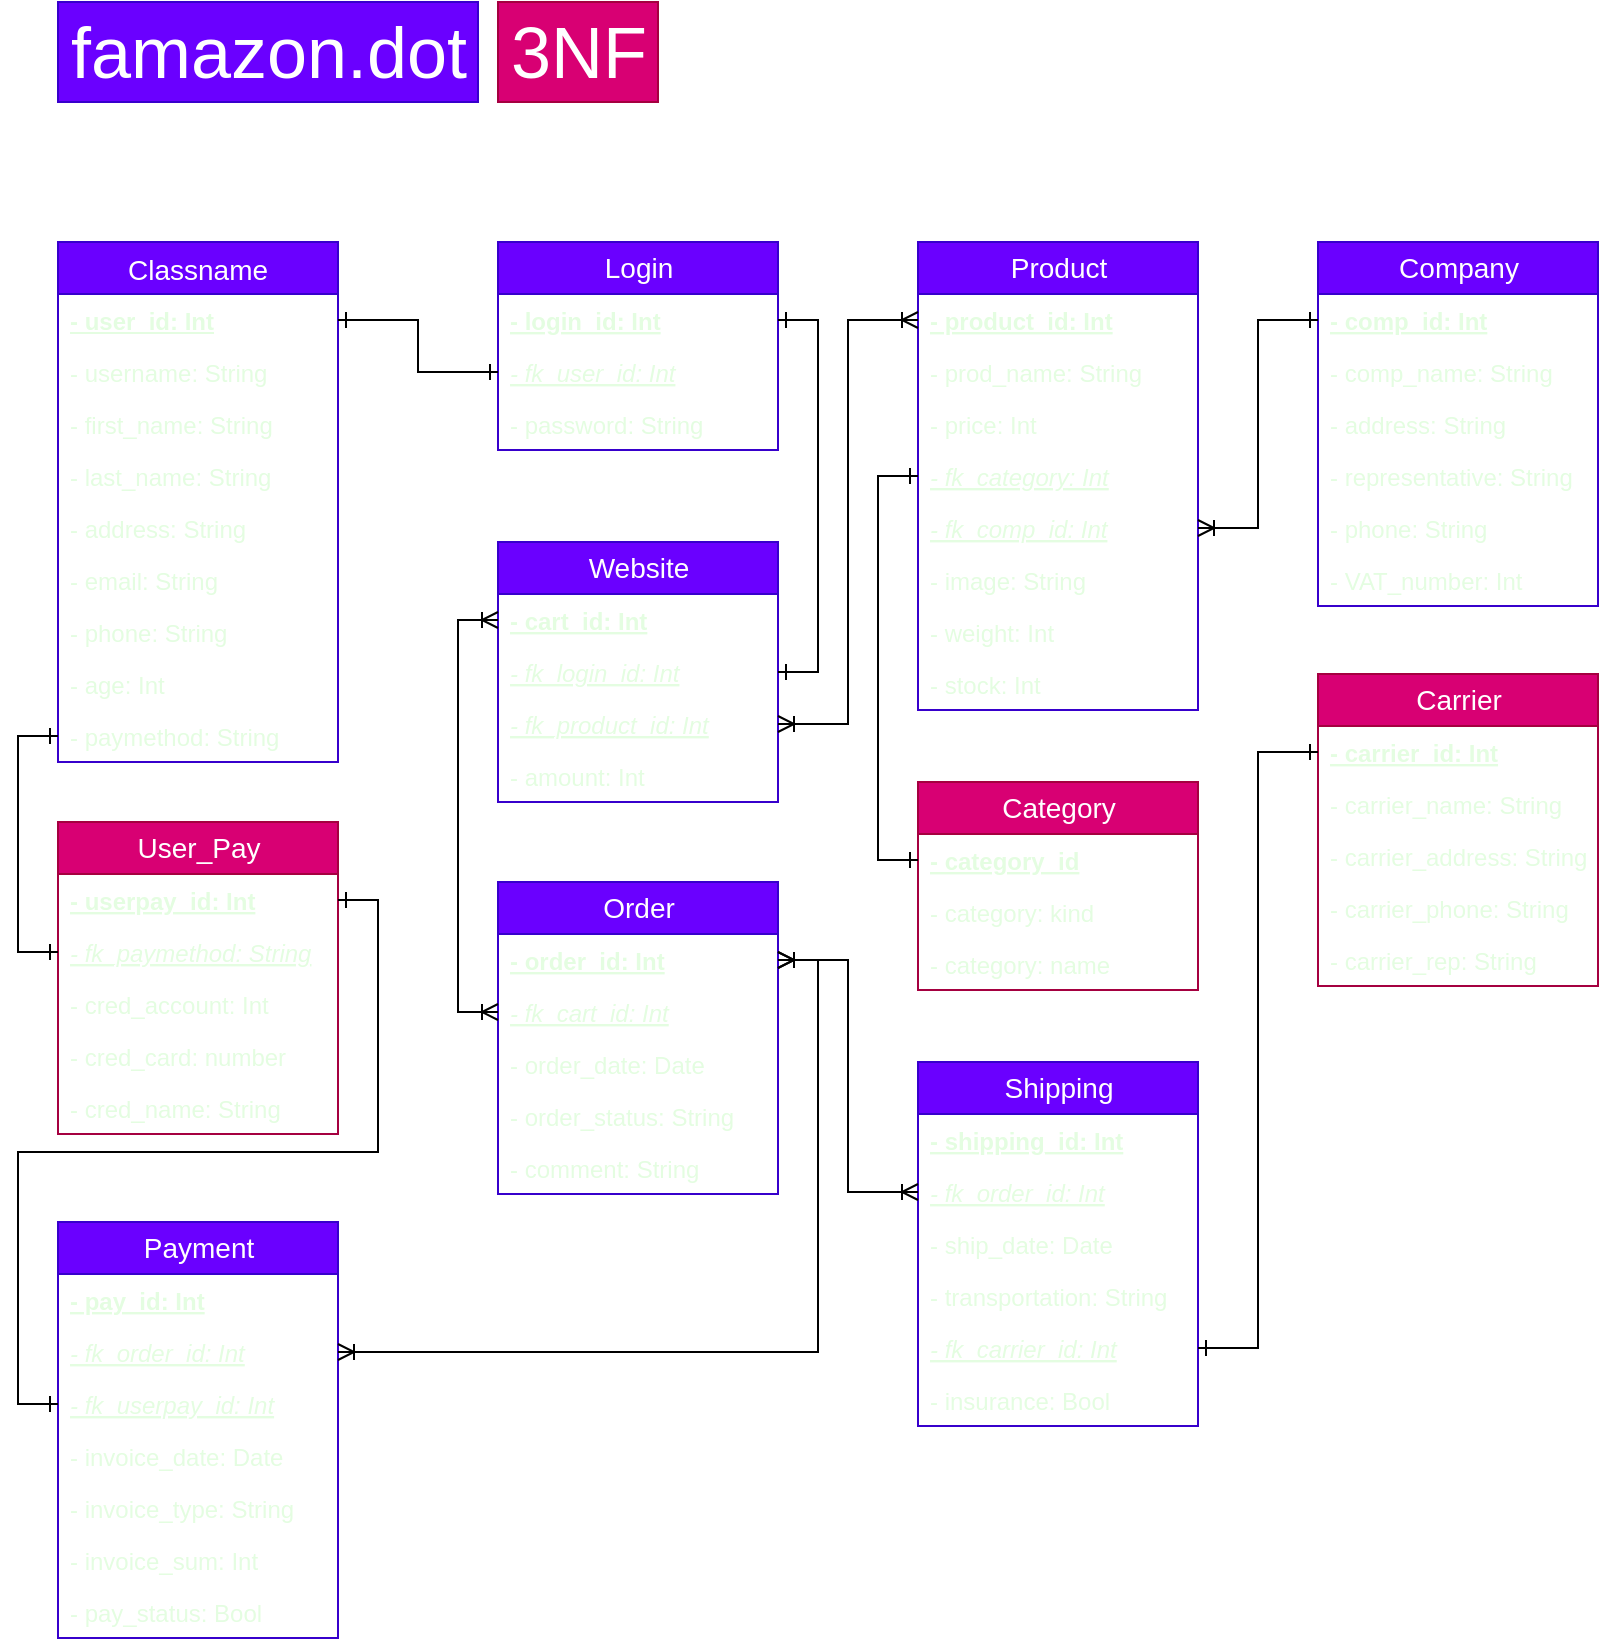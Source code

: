 <mxfile>
    <diagram id="3_Gr3MqYbImkm9S-zuxT" name="Page-1">
        <mxGraphModel dx="806" dy="670" grid="1" gridSize="10" guides="1" tooltips="1" connect="1" arrows="1" fold="1" page="1" pageScale="1" pageWidth="1169" pageHeight="1654" math="0" shadow="0">
            <root>
                <mxCell id="0"/>
                <mxCell id="1" parent="0"/>
                <mxCell id="10" value="famazon.dot" style="text;html=1;align=center;verticalAlign=middle;resizable=0;points=[];autosize=1;fontSize=36;fillColor=#6a00ff;strokeColor=#3700CC;fontColor=#ffffff;" parent="1" vertex="1">
                    <mxGeometry x="40" y="40" width="210" height="50" as="geometry"/>
                </mxCell>
                <mxCell id="187" value="Classname" style="swimlane;fontStyle=0;childLayout=stackLayout;horizontal=1;startSize=26;fillColor=#6a00ff;horizontalStack=0;resizeParent=1;resizeParentMax=0;resizeLast=0;collapsible=1;marginBottom=0;fontSize=14;strokeColor=#3700CC;fontColor=#ffffff;" parent="1" vertex="1">
                    <mxGeometry x="40" y="160" width="140" height="260" as="geometry">
                        <mxRectangle x="40" y="160" width="100" height="26" as="alternateBounds"/>
                    </mxGeometry>
                </mxCell>
                <mxCell id="188" value="&lt;b&gt;- user_id: Int&lt;/b&gt;" style="text;align=left;verticalAlign=top;spacingLeft=4;spacingRight=4;overflow=hidden;rotatable=0;points=[[0,0.5],[1,0.5]];portConstraint=eastwest;fontStyle=4;html=1;fontColor=#E4FDE1;" parent="187" vertex="1">
                    <mxGeometry y="26" width="140" height="26" as="geometry"/>
                </mxCell>
                <mxCell id="191" value="- username: String" style="text;strokeColor=none;fillColor=none;align=left;verticalAlign=top;spacingLeft=4;spacingRight=4;overflow=hidden;rotatable=0;points=[[0,0.5],[1,0.5]];portConstraint=eastwest;fontColor=#E4FDE1;" parent="187" vertex="1">
                    <mxGeometry y="52" width="140" height="26" as="geometry"/>
                </mxCell>
                <mxCell id="189" value="- first_name: String" style="text;strokeColor=none;fillColor=none;align=left;verticalAlign=top;spacingLeft=4;spacingRight=4;overflow=hidden;rotatable=0;points=[[0,0.5],[1,0.5]];portConstraint=eastwest;fontColor=#E4FDE1;" parent="187" vertex="1">
                    <mxGeometry y="78" width="140" height="26" as="geometry"/>
                </mxCell>
                <mxCell id="190" value="- last_name: String" style="text;strokeColor=none;fillColor=none;align=left;verticalAlign=top;spacingLeft=4;spacingRight=4;overflow=hidden;rotatable=0;points=[[0,0.5],[1,0.5]];portConstraint=eastwest;fontColor=#E4FDE1;" parent="187" vertex="1">
                    <mxGeometry y="104" width="140" height="26" as="geometry"/>
                </mxCell>
                <mxCell id="192" value="- address: String" style="text;strokeColor=none;fillColor=none;align=left;verticalAlign=top;spacingLeft=4;spacingRight=4;overflow=hidden;rotatable=0;points=[[0,0.5],[1,0.5]];portConstraint=eastwest;fontColor=#E4FDE1;" parent="187" vertex="1">
                    <mxGeometry y="130" width="140" height="26" as="geometry"/>
                </mxCell>
                <mxCell id="193" value="- email: String" style="text;strokeColor=none;fillColor=none;align=left;verticalAlign=top;spacingLeft=4;spacingRight=4;overflow=hidden;rotatable=0;points=[[0,0.5],[1,0.5]];portConstraint=eastwest;fontColor=#E4FDE1;" parent="187" vertex="1">
                    <mxGeometry y="156" width="140" height="26" as="geometry"/>
                </mxCell>
                <mxCell id="194" value="- phone: String" style="text;strokeColor=none;fillColor=none;align=left;verticalAlign=top;spacingLeft=4;spacingRight=4;overflow=hidden;rotatable=0;points=[[0,0.5],[1,0.5]];portConstraint=eastwest;fontColor=#E4FDE1;" parent="187" vertex="1">
                    <mxGeometry y="182" width="140" height="26" as="geometry"/>
                </mxCell>
                <mxCell id="195" value="- age: Int" style="text;strokeColor=none;fillColor=none;align=left;verticalAlign=top;spacingLeft=4;spacingRight=4;overflow=hidden;rotatable=0;points=[[0,0.5],[1,0.5]];portConstraint=eastwest;fontColor=#E4FDE1;" parent="187" vertex="1">
                    <mxGeometry y="208" width="140" height="26" as="geometry"/>
                </mxCell>
                <mxCell id="196" value="- paymethod: String" style="text;strokeColor=none;fillColor=none;align=left;verticalAlign=top;spacingLeft=4;spacingRight=4;overflow=hidden;rotatable=0;points=[[0,0.5],[1,0.5]];portConstraint=eastwest;fontColor=#E4FDE1;" parent="187" vertex="1">
                    <mxGeometry y="234" width="140" height="26" as="geometry"/>
                </mxCell>
                <mxCell id="203" value="Login" style="swimlane;fontStyle=0;childLayout=stackLayout;horizontal=1;startSize=26;fillColor=#6a00ff;horizontalStack=0;resizeParent=1;resizeParentMax=0;resizeLast=0;collapsible=1;marginBottom=0;strokeColor=#3700CC;fontSize=14;html=1;fontColor=#ffffff;" parent="1" vertex="1">
                    <mxGeometry x="260" y="160" width="140" height="104" as="geometry"/>
                </mxCell>
                <mxCell id="204" value="- login_id: Int" style="text;strokeColor=none;fillColor=none;align=left;verticalAlign=top;spacingLeft=4;spacingRight=4;overflow=hidden;rotatable=0;points=[[0,0.5],[1,0.5]];portConstraint=eastwest;fontStyle=5;fontColor=#E4FDE1;" parent="203" vertex="1">
                    <mxGeometry y="26" width="140" height="26" as="geometry"/>
                </mxCell>
                <mxCell id="205" value="- fk_user_id: Int" style="text;strokeColor=none;fillColor=none;align=left;verticalAlign=top;spacingLeft=4;spacingRight=4;overflow=hidden;rotatable=0;points=[[0,0.5],[1,0.5]];portConstraint=eastwest;fontStyle=6;fontColor=#E4FDE1;" parent="203" vertex="1">
                    <mxGeometry y="52" width="140" height="26" as="geometry"/>
                </mxCell>
                <mxCell id="206" value="- password: String" style="text;strokeColor=none;fillColor=none;align=left;verticalAlign=top;spacingLeft=4;spacingRight=4;overflow=hidden;rotatable=0;points=[[0,0.5],[1,0.5]];portConstraint=eastwest;fontColor=#E4FDE1;" parent="203" vertex="1">
                    <mxGeometry y="78" width="140" height="26" as="geometry"/>
                </mxCell>
                <mxCell id="208" value="Product" style="swimlane;fontStyle=0;childLayout=stackLayout;horizontal=1;startSize=26;fillColor=#6a00ff;horizontalStack=0;resizeParent=1;resizeParentMax=0;resizeLast=0;collapsible=1;marginBottom=0;strokeColor=#3700CC;fontSize=14;html=1;fontColor=#ffffff;" parent="1" vertex="1">
                    <mxGeometry x="470" y="160" width="140" height="234" as="geometry"/>
                </mxCell>
                <mxCell id="209" value="- product_id: Int" style="text;strokeColor=none;fillColor=none;align=left;verticalAlign=top;spacingLeft=4;spacingRight=4;overflow=hidden;rotatable=0;points=[[0,0.5],[1,0.5]];portConstraint=eastwest;fontStyle=5;fontColor=#E4FDE1;" parent="208" vertex="1">
                    <mxGeometry y="26" width="140" height="26" as="geometry"/>
                </mxCell>
                <mxCell id="210" value="- prod_name: String" style="text;strokeColor=none;fillColor=none;align=left;verticalAlign=top;spacingLeft=4;spacingRight=4;overflow=hidden;rotatable=0;points=[[0,0.5],[1,0.5]];portConstraint=eastwest;fontColor=#E4FDE1;" parent="208" vertex="1">
                    <mxGeometry y="52" width="140" height="26" as="geometry"/>
                </mxCell>
                <mxCell id="218" value="- price: Int" style="text;strokeColor=none;fillColor=none;align=left;verticalAlign=top;spacingLeft=4;spacingRight=4;overflow=hidden;rotatable=0;points=[[0,0.5],[1,0.5]];portConstraint=eastwest;fontColor=#E4FDE1;" parent="208" vertex="1">
                    <mxGeometry y="78" width="140" height="26" as="geometry"/>
                </mxCell>
                <mxCell id="211" value="- fk_category: Int" style="text;strokeColor=none;fillColor=none;align=left;verticalAlign=top;spacingLeft=4;spacingRight=4;overflow=hidden;rotatable=0;points=[[0,0.5],[1,0.5]];portConstraint=eastwest;fontStyle=6;fontColor=#E4FDE1;" parent="208" vertex="1">
                    <mxGeometry y="104" width="140" height="26" as="geometry"/>
                </mxCell>
                <mxCell id="212" value="- fk_comp_id: Int" style="text;strokeColor=none;fillColor=none;align=left;verticalAlign=top;spacingLeft=4;spacingRight=4;overflow=hidden;rotatable=0;points=[[0,0.5],[1,0.5]];portConstraint=eastwest;fontStyle=6;fontColor=#E4FDE1;" parent="208" vertex="1">
                    <mxGeometry y="130" width="140" height="26" as="geometry"/>
                </mxCell>
                <mxCell id="213" value="- image: String" style="text;strokeColor=none;fillColor=none;align=left;verticalAlign=top;spacingLeft=4;spacingRight=4;overflow=hidden;rotatable=0;points=[[0,0.5],[1,0.5]];portConstraint=eastwest;fontColor=#E4FDE1;" parent="208" vertex="1">
                    <mxGeometry y="156" width="140" height="26" as="geometry"/>
                </mxCell>
                <mxCell id="214" value="- weight: Int" style="text;strokeColor=none;fillColor=none;align=left;verticalAlign=top;spacingLeft=4;spacingRight=4;overflow=hidden;rotatable=0;points=[[0,0.5],[1,0.5]];portConstraint=eastwest;fontColor=#E4FDE1;" parent="208" vertex="1">
                    <mxGeometry y="182" width="140" height="26" as="geometry"/>
                </mxCell>
                <mxCell id="215" value="- stock: Int" style="text;strokeColor=none;fillColor=none;align=left;verticalAlign=top;spacingLeft=4;spacingRight=4;overflow=hidden;rotatable=0;points=[[0,0.5],[1,0.5]];portConstraint=eastwest;fontColor=#E4FDE1;" parent="208" vertex="1">
                    <mxGeometry y="208" width="140" height="26" as="geometry"/>
                </mxCell>
                <mxCell id="219" value="Company" style="swimlane;fontStyle=0;childLayout=stackLayout;horizontal=1;startSize=26;fillColor=#6a00ff;horizontalStack=0;resizeParent=1;resizeParentMax=0;resizeLast=0;collapsible=1;marginBottom=0;strokeColor=#3700CC;fontSize=14;html=1;fontColor=#ffffff;" parent="1" vertex="1">
                    <mxGeometry x="670" y="160" width="140" height="182" as="geometry"/>
                </mxCell>
                <mxCell id="220" value="- comp_id: Int" style="text;strokeColor=none;fillColor=none;align=left;verticalAlign=top;spacingLeft=4;spacingRight=4;overflow=hidden;rotatable=0;points=[[0,0.5],[1,0.5]];portConstraint=eastwest;fontStyle=5;fontColor=#E4FDE1;" parent="219" vertex="1">
                    <mxGeometry y="26" width="140" height="26" as="geometry"/>
                </mxCell>
                <mxCell id="221" value="- comp_name: String" style="text;strokeColor=none;fillColor=none;align=left;verticalAlign=top;spacingLeft=4;spacingRight=4;overflow=hidden;rotatable=0;points=[[0,0.5],[1,0.5]];portConstraint=eastwest;fontColor=#E4FDE1;" parent="219" vertex="1">
                    <mxGeometry y="52" width="140" height="26" as="geometry"/>
                </mxCell>
                <mxCell id="223" value="- address: String" style="text;strokeColor=none;fillColor=none;align=left;verticalAlign=top;spacingLeft=4;spacingRight=4;overflow=hidden;rotatable=0;points=[[0,0.5],[1,0.5]];portConstraint=eastwest;fontColor=#E4FDE1;" parent="219" vertex="1">
                    <mxGeometry y="78" width="140" height="26" as="geometry"/>
                </mxCell>
                <mxCell id="224" value="- representative: String" style="text;strokeColor=none;fillColor=none;align=left;verticalAlign=top;spacingLeft=4;spacingRight=4;overflow=hidden;rotatable=0;points=[[0,0.5],[1,0.5]];portConstraint=eastwest;fontColor=#E4FDE1;" parent="219" vertex="1">
                    <mxGeometry y="104" width="140" height="26" as="geometry"/>
                </mxCell>
                <mxCell id="225" value="- phone: String" style="text;strokeColor=none;fillColor=none;align=left;verticalAlign=top;spacingLeft=4;spacingRight=4;overflow=hidden;rotatable=0;points=[[0,0.5],[1,0.5]];portConstraint=eastwest;fontColor=#E4FDE1;" parent="219" vertex="1">
                    <mxGeometry y="130" width="140" height="26" as="geometry"/>
                </mxCell>
                <mxCell id="226" value="- VAT_number: Int" style="text;strokeColor=none;fillColor=none;align=left;verticalAlign=top;spacingLeft=4;spacingRight=4;overflow=hidden;rotatable=0;points=[[0,0.5],[1,0.5]];portConstraint=eastwest;fontColor=#E4FDE1;" parent="219" vertex="1">
                    <mxGeometry y="156" width="140" height="26" as="geometry"/>
                </mxCell>
                <mxCell id="229" style="edgeStyle=orthogonalEdgeStyle;rounded=0;orthogonalLoop=1;jettySize=auto;html=1;exitX=1;exitY=0.5;exitDx=0;exitDy=0;entryX=0;entryY=0.5;entryDx=0;entryDy=0;fontSize=14;endArrow=ERone;endFill=0;startArrow=ERone;startFill=0;labelBackgroundColor=#114B5F;fontColor=#E4FDE1;" parent="1" source="188" target="205" edge="1">
                    <mxGeometry relative="1" as="geometry"/>
                </mxCell>
                <mxCell id="230" style="edgeStyle=orthogonalEdgeStyle;rounded=0;orthogonalLoop=1;jettySize=auto;html=1;exitX=0;exitY=0.5;exitDx=0;exitDy=0;entryX=1;entryY=0.5;entryDx=0;entryDy=0;startArrow=ERone;startFill=0;endArrow=ERoneToMany;endFill=0;fontSize=14;labelBackgroundColor=#114B5F;fontColor=#E4FDE1;" parent="1" source="220" target="212" edge="1">
                    <mxGeometry relative="1" as="geometry"/>
                </mxCell>
                <mxCell id="231" value="Website" style="swimlane;fontStyle=0;childLayout=stackLayout;horizontal=1;startSize=26;fillColor=#6a00ff;horizontalStack=0;resizeParent=1;resizeParentMax=0;resizeLast=0;collapsible=1;marginBottom=0;strokeColor=#3700CC;fontSize=14;html=1;fontColor=#ffffff;" parent="1" vertex="1">
                    <mxGeometry x="260" y="310" width="140" height="130" as="geometry"/>
                </mxCell>
                <mxCell id="232" value="- cart_id: Int" style="text;strokeColor=none;fillColor=none;align=left;verticalAlign=top;spacingLeft=4;spacingRight=4;overflow=hidden;rotatable=0;points=[[0,0.5],[1,0.5]];portConstraint=eastwest;fontStyle=5;fontColor=#E4FDE1;" parent="231" vertex="1">
                    <mxGeometry y="26" width="140" height="26" as="geometry"/>
                </mxCell>
                <mxCell id="233" value="- fk_login_id: Int" style="text;strokeColor=none;fillColor=none;align=left;verticalAlign=top;spacingLeft=4;spacingRight=4;overflow=hidden;rotatable=0;points=[[0,0.5],[1,0.5]];portConstraint=eastwest;fontStyle=6;fontColor=#E4FDE1;" parent="231" vertex="1">
                    <mxGeometry y="52" width="140" height="26" as="geometry"/>
                </mxCell>
                <mxCell id="237" value="- fk_product_id: Int" style="text;strokeColor=none;fillColor=none;align=left;verticalAlign=top;spacingLeft=4;spacingRight=4;overflow=hidden;rotatable=0;points=[[0,0.5],[1,0.5]];portConstraint=eastwest;fontStyle=6;fontColor=#E4FDE1;" parent="231" vertex="1">
                    <mxGeometry y="78" width="140" height="26" as="geometry"/>
                </mxCell>
                <mxCell id="238" value="- amount: Int" style="text;strokeColor=none;fillColor=none;align=left;verticalAlign=top;spacingLeft=4;spacingRight=4;overflow=hidden;rotatable=0;points=[[0,0.5],[1,0.5]];portConstraint=eastwest;fontColor=#E4FDE1;" parent="231" vertex="1">
                    <mxGeometry y="104" width="140" height="26" as="geometry"/>
                </mxCell>
                <mxCell id="239" style="edgeStyle=orthogonalEdgeStyle;rounded=0;orthogonalLoop=1;jettySize=auto;html=1;exitX=1;exitY=0.5;exitDx=0;exitDy=0;startArrow=ERoneToMany;startFill=0;endArrow=ERoneToMany;endFill=0;fontSize=14;labelBackgroundColor=#114B5F;fontColor=#E4FDE1;" parent="1" source="237" target="209" edge="1">
                    <mxGeometry relative="1" as="geometry"/>
                </mxCell>
                <mxCell id="240" style="edgeStyle=orthogonalEdgeStyle;rounded=0;orthogonalLoop=1;jettySize=auto;html=1;exitX=1;exitY=0.5;exitDx=0;exitDy=0;entryX=1;entryY=0.5;entryDx=0;entryDy=0;startArrow=ERone;startFill=0;endArrow=ERone;endFill=0;fontSize=14;labelBackgroundColor=#114B5F;fontColor=#E4FDE1;" parent="1" source="204" target="233" edge="1">
                    <mxGeometry relative="1" as="geometry"/>
                </mxCell>
                <mxCell id="241" value="Order" style="swimlane;fontStyle=0;childLayout=stackLayout;horizontal=1;startSize=26;horizontalStack=0;resizeParent=1;resizeParentMax=0;resizeLast=0;collapsible=1;marginBottom=0;fontSize=14;html=1;fillColor=#6a00ff;strokeColor=#3700CC;fontColor=#ffffff;" parent="1" vertex="1">
                    <mxGeometry x="260" y="480" width="140" height="156" as="geometry"/>
                </mxCell>
                <mxCell id="242" value="- order_id: Int" style="text;strokeColor=none;fillColor=none;align=left;verticalAlign=top;spacingLeft=4;spacingRight=4;overflow=hidden;rotatable=0;points=[[0,0.5],[1,0.5]];portConstraint=eastwest;fontStyle=5;fontColor=#E4FDE1;" parent="241" vertex="1">
                    <mxGeometry y="26" width="140" height="26" as="geometry"/>
                </mxCell>
                <mxCell id="243" value="- fk_cart_id: Int" style="text;strokeColor=none;fillColor=none;align=left;verticalAlign=top;spacingLeft=4;spacingRight=4;overflow=hidden;rotatable=0;points=[[0,0.5],[1,0.5]];portConstraint=eastwest;fontStyle=6;fontColor=#E4FDE1;" parent="241" vertex="1">
                    <mxGeometry y="52" width="140" height="26" as="geometry"/>
                </mxCell>
                <mxCell id="244" value="- order_date: Date" style="text;strokeColor=none;fillColor=none;align=left;verticalAlign=top;spacingLeft=4;spacingRight=4;overflow=hidden;rotatable=0;points=[[0,0.5],[1,0.5]];portConstraint=eastwest;fontColor=#E4FDE1;" parent="241" vertex="1">
                    <mxGeometry y="78" width="140" height="26" as="geometry"/>
                </mxCell>
                <mxCell id="245" value="- order_status: String" style="text;strokeColor=none;fillColor=none;align=left;verticalAlign=top;spacingLeft=4;spacingRight=4;overflow=hidden;rotatable=0;points=[[0,0.5],[1,0.5]];portConstraint=eastwest;fontColor=#E4FDE1;" parent="241" vertex="1">
                    <mxGeometry y="104" width="140" height="26" as="geometry"/>
                </mxCell>
                <mxCell id="246" value="- comment: String" style="text;strokeColor=none;fillColor=none;align=left;verticalAlign=top;spacingLeft=4;spacingRight=4;overflow=hidden;rotatable=0;points=[[0,0.5],[1,0.5]];portConstraint=eastwest;fontColor=#E4FDE1;" parent="241" vertex="1">
                    <mxGeometry y="130" width="140" height="26" as="geometry"/>
                </mxCell>
                <mxCell id="247" style="edgeStyle=orthogonalEdgeStyle;rounded=0;orthogonalLoop=1;jettySize=auto;html=1;exitX=0;exitY=0.5;exitDx=0;exitDy=0;entryX=0;entryY=0.5;entryDx=0;entryDy=0;startArrow=ERoneToMany;startFill=0;endArrow=ERoneToMany;endFill=0;fontSize=14;labelBackgroundColor=#114B5F;fontColor=#E4FDE1;" parent="1" source="232" target="243" edge="1">
                    <mxGeometry relative="1" as="geometry"/>
                </mxCell>
                <mxCell id="248" value="Shipping" style="swimlane;fontStyle=0;childLayout=stackLayout;horizontal=1;startSize=26;fillColor=#6a00ff;horizontalStack=0;resizeParent=1;resizeParentMax=0;resizeLast=0;collapsible=1;marginBottom=0;strokeColor=#3700CC;fontSize=14;html=1;fontColor=#ffffff;" parent="1" vertex="1">
                    <mxGeometry x="470" y="570" width="140" height="182" as="geometry"/>
                </mxCell>
                <mxCell id="249" value="- shipping_id: Int" style="text;strokeColor=none;fillColor=none;align=left;verticalAlign=top;spacingLeft=4;spacingRight=4;overflow=hidden;rotatable=0;points=[[0,0.5],[1,0.5]];portConstraint=eastwest;fontStyle=5;fontColor=#E4FDE1;" parent="248" vertex="1">
                    <mxGeometry y="26" width="140" height="26" as="geometry"/>
                </mxCell>
                <mxCell id="250" value="- fk_order_id: Int" style="text;strokeColor=none;fillColor=none;align=left;verticalAlign=top;spacingLeft=4;spacingRight=4;overflow=hidden;rotatable=0;points=[[0,0.5],[1,0.5]];portConstraint=eastwest;fontStyle=6;fontColor=#E4FDE1;" parent="248" vertex="1">
                    <mxGeometry y="52" width="140" height="26" as="geometry"/>
                </mxCell>
                <mxCell id="252" value="- ship_date: Date" style="text;strokeColor=none;fillColor=none;align=left;verticalAlign=top;spacingLeft=4;spacingRight=4;overflow=hidden;rotatable=0;points=[[0,0.5],[1,0.5]];portConstraint=eastwest;fontColor=#E4FDE1;" parent="248" vertex="1">
                    <mxGeometry y="78" width="140" height="26" as="geometry"/>
                </mxCell>
                <mxCell id="253" value="- transportation: String" style="text;strokeColor=none;fillColor=none;align=left;verticalAlign=top;spacingLeft=4;spacingRight=4;overflow=hidden;rotatable=0;points=[[0,0.5],[1,0.5]];portConstraint=eastwest;fontColor=#E4FDE1;" parent="248" vertex="1">
                    <mxGeometry y="104" width="140" height="26" as="geometry"/>
                </mxCell>
                <mxCell id="254" value="- fk_carrier_id: Int" style="text;strokeColor=none;fillColor=none;align=left;verticalAlign=top;spacingLeft=4;spacingRight=4;overflow=hidden;rotatable=0;points=[[0,0.5],[1,0.5]];portConstraint=eastwest;fontStyle=6;fontColor=#E4FDE1;" parent="248" vertex="1">
                    <mxGeometry y="130" width="140" height="26" as="geometry"/>
                </mxCell>
                <mxCell id="255" value="- insurance: Bool" style="text;strokeColor=none;fillColor=none;align=left;verticalAlign=top;spacingLeft=4;spacingRight=4;overflow=hidden;rotatable=0;points=[[0,0.5],[1,0.5]];portConstraint=eastwest;fontColor=#E4FDE1;" parent="248" vertex="1">
                    <mxGeometry y="156" width="140" height="26" as="geometry"/>
                </mxCell>
                <mxCell id="256" style="edgeStyle=orthogonalEdgeStyle;rounded=0;orthogonalLoop=1;jettySize=auto;html=1;exitX=1;exitY=0.5;exitDx=0;exitDy=0;entryX=0;entryY=0.5;entryDx=0;entryDy=0;startArrow=ERoneToMany;startFill=0;endArrow=ERoneToMany;endFill=0;fontSize=14;labelBackgroundColor=#114B5F;fontColor=#E4FDE1;" parent="1" source="242" target="250" edge="1">
                    <mxGeometry relative="1" as="geometry"/>
                </mxCell>
                <mxCell id="261" value="Payment" style="swimlane;fontStyle=0;childLayout=stackLayout;horizontal=1;startSize=26;fillColor=#6a00ff;horizontalStack=0;resizeParent=1;resizeParentMax=0;resizeLast=0;collapsible=1;marginBottom=0;strokeColor=#3700CC;fontSize=14;html=1;fontColor=#ffffff;" parent="1" vertex="1">
                    <mxGeometry x="40" y="650" width="140" height="208" as="geometry"/>
                </mxCell>
                <mxCell id="262" value="- pay_id: Int" style="text;strokeColor=none;fillColor=none;align=left;verticalAlign=top;spacingLeft=4;spacingRight=4;overflow=hidden;rotatable=0;points=[[0,0.5],[1,0.5]];portConstraint=eastwest;fontStyle=5;fontColor=#E4FDE1;" parent="261" vertex="1">
                    <mxGeometry y="26" width="140" height="26" as="geometry"/>
                </mxCell>
                <mxCell id="263" value="- fk_order_id: Int" style="text;strokeColor=none;fillColor=none;align=left;verticalAlign=top;spacingLeft=4;spacingRight=4;overflow=hidden;rotatable=0;points=[[0,0.5],[1,0.5]];portConstraint=eastwest;fontStyle=6;fontColor=#E4FDE1;" parent="261" vertex="1">
                    <mxGeometry y="52" width="140" height="26" as="geometry"/>
                </mxCell>
                <mxCell id="264" value="- fk_userpay_id: Int" style="text;strokeColor=none;fillColor=none;align=left;verticalAlign=top;spacingLeft=4;spacingRight=4;overflow=hidden;rotatable=0;points=[[0,0.5],[1,0.5]];portConstraint=eastwest;fontStyle=6;fontColor=#E4FDE1;" parent="261" vertex="1">
                    <mxGeometry y="78" width="140" height="26" as="geometry"/>
                </mxCell>
                <mxCell id="268" value="- invoice_date: Date" style="text;strokeColor=none;fillColor=none;align=left;verticalAlign=top;spacingLeft=4;spacingRight=4;overflow=hidden;rotatable=0;points=[[0,0.5],[1,0.5]];portConstraint=eastwest;fontColor=#E4FDE1;" parent="261" vertex="1">
                    <mxGeometry y="104" width="140" height="26" as="geometry"/>
                </mxCell>
                <mxCell id="269" value="- invoice_type: String" style="text;strokeColor=none;fillColor=none;align=left;verticalAlign=top;spacingLeft=4;spacingRight=4;overflow=hidden;rotatable=0;points=[[0,0.5],[1,0.5]];portConstraint=eastwest;fontColor=#E4FDE1;" parent="261" vertex="1">
                    <mxGeometry y="130" width="140" height="26" as="geometry"/>
                </mxCell>
                <mxCell id="270" value="- invoice_sum: Int" style="text;strokeColor=none;fillColor=none;align=left;verticalAlign=top;spacingLeft=4;spacingRight=4;overflow=hidden;rotatable=0;points=[[0,0.5],[1,0.5]];portConstraint=eastwest;fontColor=#E4FDE1;" parent="261" vertex="1">
                    <mxGeometry y="156" width="140" height="26" as="geometry"/>
                </mxCell>
                <mxCell id="271" value="- pay_status: Bool" style="text;strokeColor=none;fillColor=none;align=left;verticalAlign=top;spacingLeft=4;spacingRight=4;overflow=hidden;rotatable=0;points=[[0,0.5],[1,0.5]];portConstraint=eastwest;fontColor=#E4FDE1;" parent="261" vertex="1">
                    <mxGeometry y="182" width="140" height="26" as="geometry"/>
                </mxCell>
                <mxCell id="272" style="edgeStyle=orthogonalEdgeStyle;rounded=0;orthogonalLoop=1;jettySize=auto;html=1;exitX=1;exitY=0.5;exitDx=0;exitDy=0;entryX=1;entryY=0.5;entryDx=0;entryDy=0;endArrow=ERoneToMany;endFill=0;startArrow=ERoneToMany;startFill=0;labelBackgroundColor=#114B5F;fontColor=#E4FDE1;" parent="1" source="263" target="242" edge="1">
                    <mxGeometry relative="1" as="geometry"/>
                </mxCell>
                <mxCell id="282" value="User_Pay" style="swimlane;fontStyle=0;childLayout=stackLayout;horizontal=1;startSize=26;fillColor=#d80073;horizontalStack=0;resizeParent=1;resizeParentMax=0;resizeLast=0;collapsible=1;marginBottom=0;strokeColor=#A50040;fontSize=14;html=1;fontColor=#ffffff;" parent="1" vertex="1">
                    <mxGeometry x="40" y="450" width="140" height="156" as="geometry"/>
                </mxCell>
                <mxCell id="283" value="- userpay_id: Int" style="text;strokeColor=none;fillColor=none;align=left;verticalAlign=top;spacingLeft=4;spacingRight=4;overflow=hidden;rotatable=0;points=[[0,0.5],[1,0.5]];portConstraint=eastwest;fontStyle=5;fontColor=#E4FDE1;" parent="282" vertex="1">
                    <mxGeometry y="26" width="140" height="26" as="geometry"/>
                </mxCell>
                <mxCell id="285" value="- fk_paymethod: String" style="text;strokeColor=none;fillColor=none;align=left;verticalAlign=top;spacingLeft=4;spacingRight=4;overflow=hidden;rotatable=0;points=[[0,0.5],[1,0.5]];portConstraint=eastwest;fontStyle=6;fontColor=#E4FDE1;" parent="282" vertex="1">
                    <mxGeometry y="52" width="140" height="26" as="geometry"/>
                </mxCell>
                <mxCell id="289" value="- cred_account: Int" style="text;strokeColor=none;fillColor=none;align=left;verticalAlign=top;spacingLeft=4;spacingRight=4;overflow=hidden;rotatable=0;points=[[0,0.5],[1,0.5]];portConstraint=eastwest;fontColor=#E4FDE1;" parent="282" vertex="1">
                    <mxGeometry y="78" width="140" height="26" as="geometry"/>
                </mxCell>
                <mxCell id="295" value="- cred_card: number" style="text;strokeColor=none;fillColor=none;align=left;verticalAlign=top;spacingLeft=4;spacingRight=4;overflow=hidden;rotatable=0;points=[[0,0.5],[1,0.5]];portConstraint=eastwest;fontColor=#E4FDE1;" parent="282" vertex="1">
                    <mxGeometry y="104" width="140" height="26" as="geometry"/>
                </mxCell>
                <mxCell id="287" value="- cred_name: String" style="text;strokeColor=none;fillColor=none;align=left;verticalAlign=top;spacingLeft=4;spacingRight=4;overflow=hidden;rotatable=0;points=[[0,0.5],[1,0.5]];portConstraint=eastwest;fontColor=#E4FDE1;" parent="282" vertex="1">
                    <mxGeometry y="130" width="140" height="26" as="geometry"/>
                </mxCell>
                <mxCell id="290" style="edgeStyle=orthogonalEdgeStyle;rounded=0;orthogonalLoop=1;jettySize=auto;html=1;exitX=0;exitY=0.5;exitDx=0;exitDy=0;entryX=0;entryY=0.5;entryDx=0;entryDy=0;endArrow=ERone;endFill=0;startArrow=ERone;startFill=0;labelBackgroundColor=#114B5F;fontColor=#E4FDE1;" parent="1" source="285" target="196" edge="1">
                    <mxGeometry relative="1" as="geometry"/>
                </mxCell>
                <mxCell id="292" style="edgeStyle=orthogonalEdgeStyle;rounded=0;orthogonalLoop=1;jettySize=auto;html=1;exitX=0;exitY=0.5;exitDx=0;exitDy=0;entryX=1;entryY=0.5;entryDx=0;entryDy=0;startArrow=ERone;startFill=0;endArrow=ERone;endFill=0;labelBackgroundColor=#114B5F;fontColor=#E4FDE1;" parent="1" source="264" target="283" edge="1">
                    <mxGeometry relative="1" as="geometry"/>
                </mxCell>
                <mxCell id="293" value="3NF" style="text;html=1;align=center;verticalAlign=middle;resizable=0;points=[];autosize=1;fontSize=36;fillColor=#d80073;strokeColor=#A50040;fontColor=#ffffff;" parent="1" vertex="1">
                    <mxGeometry x="260" y="40" width="80" height="50" as="geometry"/>
                </mxCell>
                <mxCell id="296" value="Category" style="swimlane;fontStyle=0;childLayout=stackLayout;horizontal=1;startSize=26;fillColor=#d80073;horizontalStack=0;resizeParent=1;resizeParentMax=0;resizeLast=0;collapsible=1;marginBottom=0;strokeColor=#A50040;fontSize=14;html=1;fontColor=#ffffff;" parent="1" vertex="1">
                    <mxGeometry x="470" y="430" width="140" height="104" as="geometry"/>
                </mxCell>
                <mxCell id="297" value="- category_id" style="text;strokeColor=none;fillColor=none;align=left;verticalAlign=top;spacingLeft=4;spacingRight=4;overflow=hidden;rotatable=0;points=[[0,0.5],[1,0.5]];portConstraint=eastwest;fontStyle=5;fontColor=#E4FDE1;" parent="296" vertex="1">
                    <mxGeometry y="26" width="140" height="26" as="geometry"/>
                </mxCell>
                <mxCell id="299" value="- category: kind" style="text;strokeColor=none;fillColor=none;align=left;verticalAlign=top;spacingLeft=4;spacingRight=4;overflow=hidden;rotatable=0;points=[[0,0.5],[1,0.5]];portConstraint=eastwest;fontColor=#E4FDE1;" parent="296" vertex="1">
                    <mxGeometry y="52" width="140" height="26" as="geometry"/>
                </mxCell>
                <mxCell id="300" value="- category: name" style="text;strokeColor=none;fillColor=none;align=left;verticalAlign=top;spacingLeft=4;spacingRight=4;overflow=hidden;rotatable=0;points=[[0,0.5],[1,0.5]];portConstraint=eastwest;fontColor=#E4FDE1;" parent="296" vertex="1">
                    <mxGeometry y="78" width="140" height="26" as="geometry"/>
                </mxCell>
                <mxCell id="302" style="edgeStyle=orthogonalEdgeStyle;rounded=0;orthogonalLoop=1;jettySize=auto;html=1;entryX=0;entryY=0.5;entryDx=0;entryDy=0;startArrow=ERone;startFill=0;endArrow=ERone;endFill=0;labelBackgroundColor=#114B5F;fontColor=#E4FDE1;" parent="1" source="297" target="211" edge="1">
                    <mxGeometry relative="1" as="geometry"/>
                </mxCell>
                <mxCell id="303" value="Carrier" style="swimlane;fontStyle=0;childLayout=stackLayout;horizontal=1;startSize=26;fillColor=#d80073;horizontalStack=0;resizeParent=1;resizeParentMax=0;resizeLast=0;collapsible=1;marginBottom=0;strokeColor=#A50040;fontSize=14;html=1;fontColor=#ffffff;" parent="1" vertex="1">
                    <mxGeometry x="670" y="376" width="140" height="156" as="geometry"/>
                </mxCell>
                <mxCell id="304" value="- carrier_id: Int" style="text;strokeColor=none;fillColor=none;align=left;verticalAlign=top;spacingLeft=4;spacingRight=4;overflow=hidden;rotatable=0;points=[[0,0.5],[1,0.5]];portConstraint=eastwest;fontStyle=5;fontColor=#E4FDE1;" parent="303" vertex="1">
                    <mxGeometry y="26" width="140" height="26" as="geometry"/>
                </mxCell>
                <mxCell id="305" value="- carrier_name: String" style="text;strokeColor=none;fillColor=none;align=left;verticalAlign=top;spacingLeft=4;spacingRight=4;overflow=hidden;rotatable=0;points=[[0,0.5],[1,0.5]];portConstraint=eastwest;fontColor=#E4FDE1;" parent="303" vertex="1">
                    <mxGeometry y="52" width="140" height="26" as="geometry"/>
                </mxCell>
                <mxCell id="306" value="- carrier_address: String" style="text;strokeColor=none;fillColor=none;align=left;verticalAlign=top;spacingLeft=4;spacingRight=4;overflow=hidden;rotatable=0;points=[[0,0.5],[1,0.5]];portConstraint=eastwest;fontColor=#E4FDE1;" parent="303" vertex="1">
                    <mxGeometry y="78" width="140" height="26" as="geometry"/>
                </mxCell>
                <mxCell id="307" value="- carrier_phone: String" style="text;strokeColor=none;fillColor=none;align=left;verticalAlign=top;spacingLeft=4;spacingRight=4;overflow=hidden;rotatable=0;points=[[0,0.5],[1,0.5]];portConstraint=eastwest;fontColor=#E4FDE1;" parent="303" vertex="1">
                    <mxGeometry y="104" width="140" height="26" as="geometry"/>
                </mxCell>
                <mxCell id="308" value="- carrier_rep: String" style="text;strokeColor=none;fillColor=none;align=left;verticalAlign=top;spacingLeft=4;spacingRight=4;overflow=hidden;rotatable=0;points=[[0,0.5],[1,0.5]];portConstraint=eastwest;fontColor=#E4FDE1;" parent="303" vertex="1">
                    <mxGeometry y="130" width="140" height="26" as="geometry"/>
                </mxCell>
                <mxCell id="309" style="edgeStyle=orthogonalEdgeStyle;rounded=0;orthogonalLoop=1;jettySize=auto;html=1;entryX=0;entryY=0.5;entryDx=0;entryDy=0;startArrow=ERone;startFill=0;endArrow=ERone;endFill=0;labelBackgroundColor=#114B5F;fontColor=#E4FDE1;" parent="1" source="254" target="304" edge="1">
                    <mxGeometry relative="1" as="geometry"/>
                </mxCell>
            </root>
        </mxGraphModel>
    </diagram>
</mxfile>